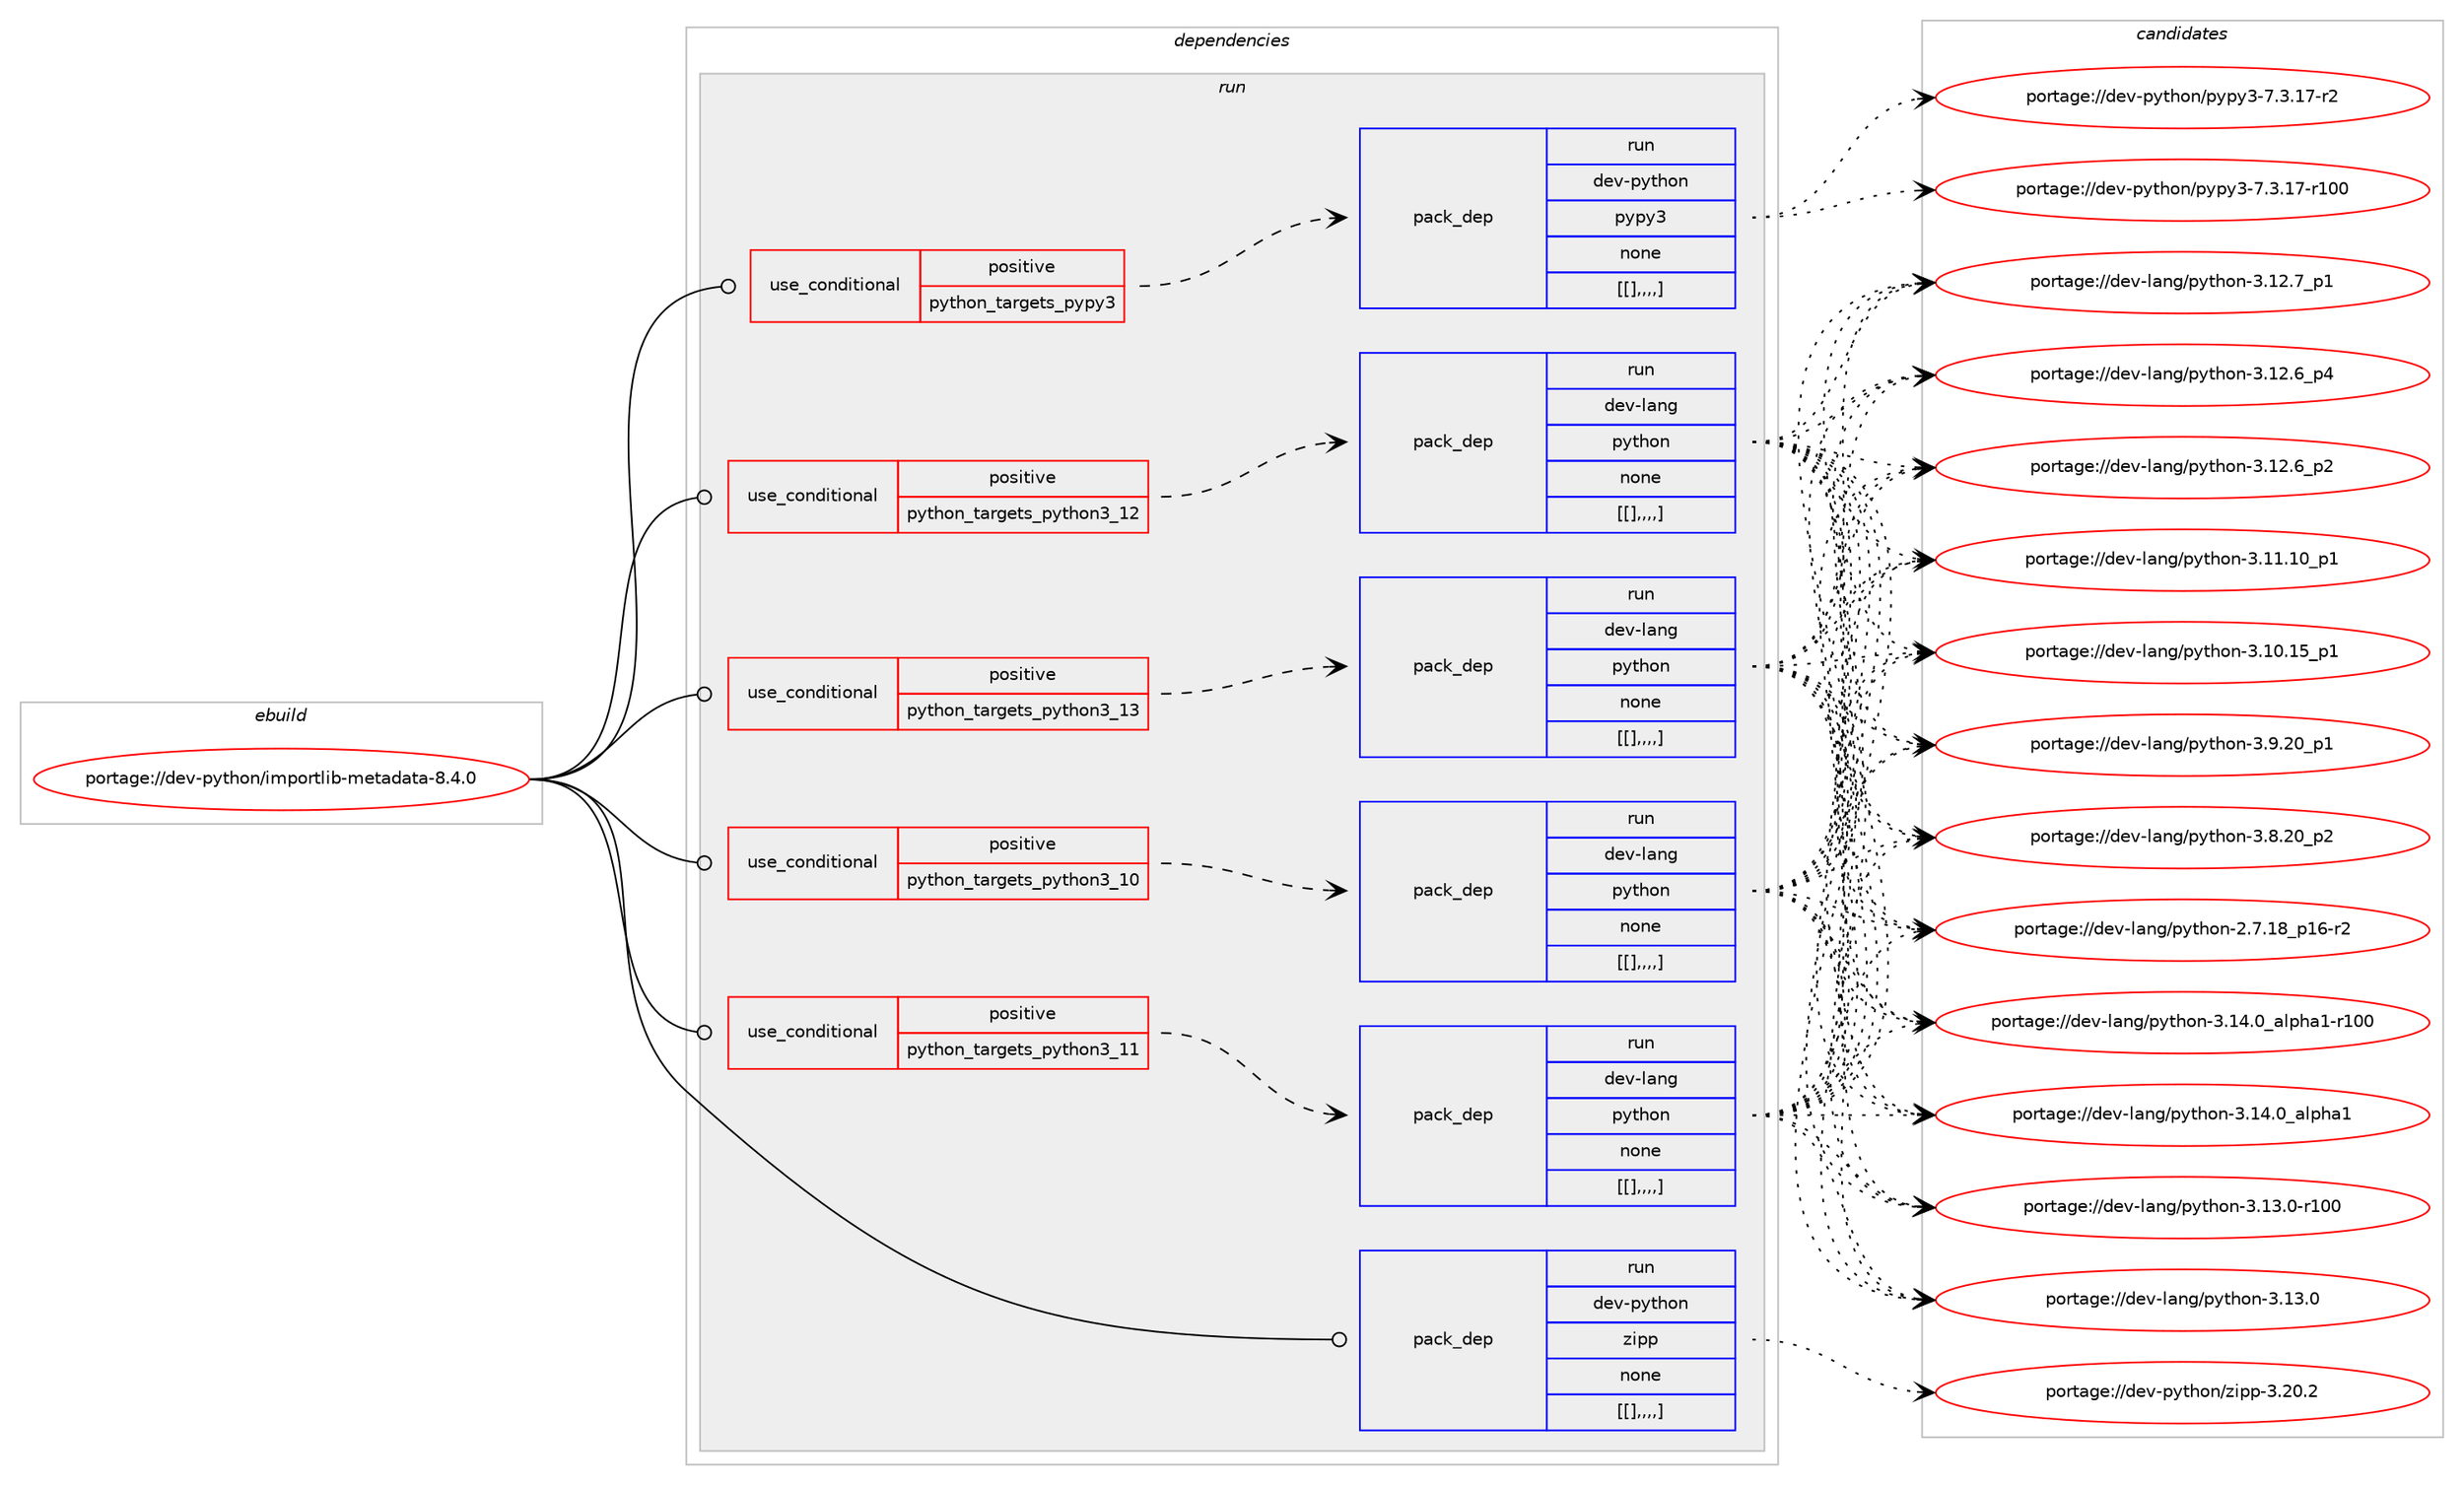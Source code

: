 digraph prolog {

# *************
# Graph options
# *************

newrank=true;
concentrate=true;
compound=true;
graph [rankdir=LR,fontname=Helvetica,fontsize=10,ranksep=1.5];#, ranksep=2.5, nodesep=0.2];
edge  [arrowhead=vee];
node  [fontname=Helvetica,fontsize=10];

# **********
# The ebuild
# **********

subgraph cluster_leftcol {
color=gray;
label=<<i>ebuild</i>>;
id [label="portage://dev-python/importlib-metadata-8.4.0", color=red, width=4, href="../dev-python/importlib-metadata-8.4.0.svg"];
}

# ****************
# The dependencies
# ****************

subgraph cluster_midcol {
color=gray;
label=<<i>dependencies</i>>;
subgraph cluster_compile {
fillcolor="#eeeeee";
style=filled;
label=<<i>compile</i>>;
}
subgraph cluster_compileandrun {
fillcolor="#eeeeee";
style=filled;
label=<<i>compile and run</i>>;
}
subgraph cluster_run {
fillcolor="#eeeeee";
style=filled;
label=<<i>run</i>>;
subgraph cond35798 {
dependency153866 [label=<<TABLE BORDER="0" CELLBORDER="1" CELLSPACING="0" CELLPADDING="4"><TR><TD ROWSPAN="3" CELLPADDING="10">use_conditional</TD></TR><TR><TD>positive</TD></TR><TR><TD>python_targets_pypy3</TD></TR></TABLE>>, shape=none, color=red];
subgraph pack116764 {
dependency153887 [label=<<TABLE BORDER="0" CELLBORDER="1" CELLSPACING="0" CELLPADDING="4" WIDTH="220"><TR><TD ROWSPAN="6" CELLPADDING="30">pack_dep</TD></TR><TR><TD WIDTH="110">run</TD></TR><TR><TD>dev-python</TD></TR><TR><TD>pypy3</TD></TR><TR><TD>none</TD></TR><TR><TD>[[],,,,]</TD></TR></TABLE>>, shape=none, color=blue];
}
dependency153866:e -> dependency153887:w [weight=20,style="dashed",arrowhead="vee"];
}
id:e -> dependency153866:w [weight=20,style="solid",arrowhead="odot"];
subgraph cond35806 {
dependency153920 [label=<<TABLE BORDER="0" CELLBORDER="1" CELLSPACING="0" CELLPADDING="4"><TR><TD ROWSPAN="3" CELLPADDING="10">use_conditional</TD></TR><TR><TD>positive</TD></TR><TR><TD>python_targets_python3_10</TD></TR></TABLE>>, shape=none, color=red];
subgraph pack116798 {
dependency153941 [label=<<TABLE BORDER="0" CELLBORDER="1" CELLSPACING="0" CELLPADDING="4" WIDTH="220"><TR><TD ROWSPAN="6" CELLPADDING="30">pack_dep</TD></TR><TR><TD WIDTH="110">run</TD></TR><TR><TD>dev-lang</TD></TR><TR><TD>python</TD></TR><TR><TD>none</TD></TR><TR><TD>[[],,,,]</TD></TR></TABLE>>, shape=none, color=blue];
}
dependency153920:e -> dependency153941:w [weight=20,style="dashed",arrowhead="vee"];
}
id:e -> dependency153920:w [weight=20,style="solid",arrowhead="odot"];
subgraph cond35861 {
dependency154055 [label=<<TABLE BORDER="0" CELLBORDER="1" CELLSPACING="0" CELLPADDING="4"><TR><TD ROWSPAN="3" CELLPADDING="10">use_conditional</TD></TR><TR><TD>positive</TD></TR><TR><TD>python_targets_python3_11</TD></TR></TABLE>>, shape=none, color=red];
subgraph pack116865 {
dependency154062 [label=<<TABLE BORDER="0" CELLBORDER="1" CELLSPACING="0" CELLPADDING="4" WIDTH="220"><TR><TD ROWSPAN="6" CELLPADDING="30">pack_dep</TD></TR><TR><TD WIDTH="110">run</TD></TR><TR><TD>dev-lang</TD></TR><TR><TD>python</TD></TR><TR><TD>none</TD></TR><TR><TD>[[],,,,]</TD></TR></TABLE>>, shape=none, color=blue];
}
dependency154055:e -> dependency154062:w [weight=20,style="dashed",arrowhead="vee"];
}
id:e -> dependency154055:w [weight=20,style="solid",arrowhead="odot"];
subgraph cond35880 {
dependency154069 [label=<<TABLE BORDER="0" CELLBORDER="1" CELLSPACING="0" CELLPADDING="4"><TR><TD ROWSPAN="3" CELLPADDING="10">use_conditional</TD></TR><TR><TD>positive</TD></TR><TR><TD>python_targets_python3_12</TD></TR></TABLE>>, shape=none, color=red];
subgraph pack116871 {
dependency154073 [label=<<TABLE BORDER="0" CELLBORDER="1" CELLSPACING="0" CELLPADDING="4" WIDTH="220"><TR><TD ROWSPAN="6" CELLPADDING="30">pack_dep</TD></TR><TR><TD WIDTH="110">run</TD></TR><TR><TD>dev-lang</TD></TR><TR><TD>python</TD></TR><TR><TD>none</TD></TR><TR><TD>[[],,,,]</TD></TR></TABLE>>, shape=none, color=blue];
}
dependency154069:e -> dependency154073:w [weight=20,style="dashed",arrowhead="vee"];
}
id:e -> dependency154069:w [weight=20,style="solid",arrowhead="odot"];
subgraph cond35898 {
dependency154125 [label=<<TABLE BORDER="0" CELLBORDER="1" CELLSPACING="0" CELLPADDING="4"><TR><TD ROWSPAN="3" CELLPADDING="10">use_conditional</TD></TR><TR><TD>positive</TD></TR><TR><TD>python_targets_python3_13</TD></TR></TABLE>>, shape=none, color=red];
subgraph pack116904 {
dependency154128 [label=<<TABLE BORDER="0" CELLBORDER="1" CELLSPACING="0" CELLPADDING="4" WIDTH="220"><TR><TD ROWSPAN="6" CELLPADDING="30">pack_dep</TD></TR><TR><TD WIDTH="110">run</TD></TR><TR><TD>dev-lang</TD></TR><TR><TD>python</TD></TR><TR><TD>none</TD></TR><TR><TD>[[],,,,]</TD></TR></TABLE>>, shape=none, color=blue];
}
dependency154125:e -> dependency154128:w [weight=20,style="dashed",arrowhead="vee"];
}
id:e -> dependency154125:w [weight=20,style="solid",arrowhead="odot"];
subgraph pack116952 {
dependency154211 [label=<<TABLE BORDER="0" CELLBORDER="1" CELLSPACING="0" CELLPADDING="4" WIDTH="220"><TR><TD ROWSPAN="6" CELLPADDING="30">pack_dep</TD></TR><TR><TD WIDTH="110">run</TD></TR><TR><TD>dev-python</TD></TR><TR><TD>zipp</TD></TR><TR><TD>none</TD></TR><TR><TD>[[],,,,]</TD></TR></TABLE>>, shape=none, color=blue];
}
id:e -> dependency154211:w [weight=20,style="solid",arrowhead="odot"];
}
}

# **************
# The candidates
# **************

subgraph cluster_choices {
rank=same;
color=gray;
label=<<i>candidates</i>>;

subgraph choice116707 {
color=black;
nodesep=1;
choice100101118451121211161041111104711212111212151455546514649554511450 [label="portage://dev-python/pypy3-7.3.17-r2", color=red, width=4,href="../dev-python/pypy3-7.3.17-r2.svg"];
choice1001011184511212111610411111047112121112121514555465146495545114494848 [label="portage://dev-python/pypy3-7.3.17-r100", color=red, width=4,href="../dev-python/pypy3-7.3.17-r100.svg"];
dependency153887:e -> choice100101118451121211161041111104711212111212151455546514649554511450:w [style=dotted,weight="100"];
dependency153887:e -> choice1001011184511212111610411111047112121112121514555465146495545114494848:w [style=dotted,weight="100"];
}
subgraph choice116719 {
color=black;
nodesep=1;
choice100101118451089711010347112121116104111110455146495246489597108112104974945114494848 [label="portage://dev-lang/python-3.14.0_alpha1-r100", color=red, width=4,href="../dev-lang/python-3.14.0_alpha1-r100.svg"];
choice1001011184510897110103471121211161041111104551464952464895971081121049749 [label="portage://dev-lang/python-3.14.0_alpha1", color=red, width=4,href="../dev-lang/python-3.14.0_alpha1.svg"];
choice1001011184510897110103471121211161041111104551464951464845114494848 [label="portage://dev-lang/python-3.13.0-r100", color=red, width=4,href="../dev-lang/python-3.13.0-r100.svg"];
choice10010111845108971101034711212111610411111045514649514648 [label="portage://dev-lang/python-3.13.0", color=red, width=4,href="../dev-lang/python-3.13.0.svg"];
choice100101118451089711010347112121116104111110455146495046559511249 [label="portage://dev-lang/python-3.12.7_p1", color=red, width=4,href="../dev-lang/python-3.12.7_p1.svg"];
choice100101118451089711010347112121116104111110455146495046549511252 [label="portage://dev-lang/python-3.12.6_p4", color=red, width=4,href="../dev-lang/python-3.12.6_p4.svg"];
choice100101118451089711010347112121116104111110455146495046549511250 [label="portage://dev-lang/python-3.12.6_p2", color=red, width=4,href="../dev-lang/python-3.12.6_p2.svg"];
choice10010111845108971101034711212111610411111045514649494649489511249 [label="portage://dev-lang/python-3.11.10_p1", color=red, width=4,href="../dev-lang/python-3.11.10_p1.svg"];
choice10010111845108971101034711212111610411111045514649484649539511249 [label="portage://dev-lang/python-3.10.15_p1", color=red, width=4,href="../dev-lang/python-3.10.15_p1.svg"];
choice100101118451089711010347112121116104111110455146574650489511249 [label="portage://dev-lang/python-3.9.20_p1", color=red, width=4,href="../dev-lang/python-3.9.20_p1.svg"];
choice100101118451089711010347112121116104111110455146564650489511250 [label="portage://dev-lang/python-3.8.20_p2", color=red, width=4,href="../dev-lang/python-3.8.20_p2.svg"];
choice100101118451089711010347112121116104111110455046554649569511249544511450 [label="portage://dev-lang/python-2.7.18_p16-r2", color=red, width=4,href="../dev-lang/python-2.7.18_p16-r2.svg"];
dependency153941:e -> choice100101118451089711010347112121116104111110455146495246489597108112104974945114494848:w [style=dotted,weight="100"];
dependency153941:e -> choice1001011184510897110103471121211161041111104551464952464895971081121049749:w [style=dotted,weight="100"];
dependency153941:e -> choice1001011184510897110103471121211161041111104551464951464845114494848:w [style=dotted,weight="100"];
dependency153941:e -> choice10010111845108971101034711212111610411111045514649514648:w [style=dotted,weight="100"];
dependency153941:e -> choice100101118451089711010347112121116104111110455146495046559511249:w [style=dotted,weight="100"];
dependency153941:e -> choice100101118451089711010347112121116104111110455146495046549511252:w [style=dotted,weight="100"];
dependency153941:e -> choice100101118451089711010347112121116104111110455146495046549511250:w [style=dotted,weight="100"];
dependency153941:e -> choice10010111845108971101034711212111610411111045514649494649489511249:w [style=dotted,weight="100"];
dependency153941:e -> choice10010111845108971101034711212111610411111045514649484649539511249:w [style=dotted,weight="100"];
dependency153941:e -> choice100101118451089711010347112121116104111110455146574650489511249:w [style=dotted,weight="100"];
dependency153941:e -> choice100101118451089711010347112121116104111110455146564650489511250:w [style=dotted,weight="100"];
dependency153941:e -> choice100101118451089711010347112121116104111110455046554649569511249544511450:w [style=dotted,weight="100"];
}
subgraph choice116728 {
color=black;
nodesep=1;
choice100101118451089711010347112121116104111110455146495246489597108112104974945114494848 [label="portage://dev-lang/python-3.14.0_alpha1-r100", color=red, width=4,href="../dev-lang/python-3.14.0_alpha1-r100.svg"];
choice1001011184510897110103471121211161041111104551464952464895971081121049749 [label="portage://dev-lang/python-3.14.0_alpha1", color=red, width=4,href="../dev-lang/python-3.14.0_alpha1.svg"];
choice1001011184510897110103471121211161041111104551464951464845114494848 [label="portage://dev-lang/python-3.13.0-r100", color=red, width=4,href="../dev-lang/python-3.13.0-r100.svg"];
choice10010111845108971101034711212111610411111045514649514648 [label="portage://dev-lang/python-3.13.0", color=red, width=4,href="../dev-lang/python-3.13.0.svg"];
choice100101118451089711010347112121116104111110455146495046559511249 [label="portage://dev-lang/python-3.12.7_p1", color=red, width=4,href="../dev-lang/python-3.12.7_p1.svg"];
choice100101118451089711010347112121116104111110455146495046549511252 [label="portage://dev-lang/python-3.12.6_p4", color=red, width=4,href="../dev-lang/python-3.12.6_p4.svg"];
choice100101118451089711010347112121116104111110455146495046549511250 [label="portage://dev-lang/python-3.12.6_p2", color=red, width=4,href="../dev-lang/python-3.12.6_p2.svg"];
choice10010111845108971101034711212111610411111045514649494649489511249 [label="portage://dev-lang/python-3.11.10_p1", color=red, width=4,href="../dev-lang/python-3.11.10_p1.svg"];
choice10010111845108971101034711212111610411111045514649484649539511249 [label="portage://dev-lang/python-3.10.15_p1", color=red, width=4,href="../dev-lang/python-3.10.15_p1.svg"];
choice100101118451089711010347112121116104111110455146574650489511249 [label="portage://dev-lang/python-3.9.20_p1", color=red, width=4,href="../dev-lang/python-3.9.20_p1.svg"];
choice100101118451089711010347112121116104111110455146564650489511250 [label="portage://dev-lang/python-3.8.20_p2", color=red, width=4,href="../dev-lang/python-3.8.20_p2.svg"];
choice100101118451089711010347112121116104111110455046554649569511249544511450 [label="portage://dev-lang/python-2.7.18_p16-r2", color=red, width=4,href="../dev-lang/python-2.7.18_p16-r2.svg"];
dependency154062:e -> choice100101118451089711010347112121116104111110455146495246489597108112104974945114494848:w [style=dotted,weight="100"];
dependency154062:e -> choice1001011184510897110103471121211161041111104551464952464895971081121049749:w [style=dotted,weight="100"];
dependency154062:e -> choice1001011184510897110103471121211161041111104551464951464845114494848:w [style=dotted,weight="100"];
dependency154062:e -> choice10010111845108971101034711212111610411111045514649514648:w [style=dotted,weight="100"];
dependency154062:e -> choice100101118451089711010347112121116104111110455146495046559511249:w [style=dotted,weight="100"];
dependency154062:e -> choice100101118451089711010347112121116104111110455146495046549511252:w [style=dotted,weight="100"];
dependency154062:e -> choice100101118451089711010347112121116104111110455146495046549511250:w [style=dotted,weight="100"];
dependency154062:e -> choice10010111845108971101034711212111610411111045514649494649489511249:w [style=dotted,weight="100"];
dependency154062:e -> choice10010111845108971101034711212111610411111045514649484649539511249:w [style=dotted,weight="100"];
dependency154062:e -> choice100101118451089711010347112121116104111110455146574650489511249:w [style=dotted,weight="100"];
dependency154062:e -> choice100101118451089711010347112121116104111110455146564650489511250:w [style=dotted,weight="100"];
dependency154062:e -> choice100101118451089711010347112121116104111110455046554649569511249544511450:w [style=dotted,weight="100"];
}
subgraph choice116740 {
color=black;
nodesep=1;
choice100101118451089711010347112121116104111110455146495246489597108112104974945114494848 [label="portage://dev-lang/python-3.14.0_alpha1-r100", color=red, width=4,href="../dev-lang/python-3.14.0_alpha1-r100.svg"];
choice1001011184510897110103471121211161041111104551464952464895971081121049749 [label="portage://dev-lang/python-3.14.0_alpha1", color=red, width=4,href="../dev-lang/python-3.14.0_alpha1.svg"];
choice1001011184510897110103471121211161041111104551464951464845114494848 [label="portage://dev-lang/python-3.13.0-r100", color=red, width=4,href="../dev-lang/python-3.13.0-r100.svg"];
choice10010111845108971101034711212111610411111045514649514648 [label="portage://dev-lang/python-3.13.0", color=red, width=4,href="../dev-lang/python-3.13.0.svg"];
choice100101118451089711010347112121116104111110455146495046559511249 [label="portage://dev-lang/python-3.12.7_p1", color=red, width=4,href="../dev-lang/python-3.12.7_p1.svg"];
choice100101118451089711010347112121116104111110455146495046549511252 [label="portage://dev-lang/python-3.12.6_p4", color=red, width=4,href="../dev-lang/python-3.12.6_p4.svg"];
choice100101118451089711010347112121116104111110455146495046549511250 [label="portage://dev-lang/python-3.12.6_p2", color=red, width=4,href="../dev-lang/python-3.12.6_p2.svg"];
choice10010111845108971101034711212111610411111045514649494649489511249 [label="portage://dev-lang/python-3.11.10_p1", color=red, width=4,href="../dev-lang/python-3.11.10_p1.svg"];
choice10010111845108971101034711212111610411111045514649484649539511249 [label="portage://dev-lang/python-3.10.15_p1", color=red, width=4,href="../dev-lang/python-3.10.15_p1.svg"];
choice100101118451089711010347112121116104111110455146574650489511249 [label="portage://dev-lang/python-3.9.20_p1", color=red, width=4,href="../dev-lang/python-3.9.20_p1.svg"];
choice100101118451089711010347112121116104111110455146564650489511250 [label="portage://dev-lang/python-3.8.20_p2", color=red, width=4,href="../dev-lang/python-3.8.20_p2.svg"];
choice100101118451089711010347112121116104111110455046554649569511249544511450 [label="portage://dev-lang/python-2.7.18_p16-r2", color=red, width=4,href="../dev-lang/python-2.7.18_p16-r2.svg"];
dependency154073:e -> choice100101118451089711010347112121116104111110455146495246489597108112104974945114494848:w [style=dotted,weight="100"];
dependency154073:e -> choice1001011184510897110103471121211161041111104551464952464895971081121049749:w [style=dotted,weight="100"];
dependency154073:e -> choice1001011184510897110103471121211161041111104551464951464845114494848:w [style=dotted,weight="100"];
dependency154073:e -> choice10010111845108971101034711212111610411111045514649514648:w [style=dotted,weight="100"];
dependency154073:e -> choice100101118451089711010347112121116104111110455146495046559511249:w [style=dotted,weight="100"];
dependency154073:e -> choice100101118451089711010347112121116104111110455146495046549511252:w [style=dotted,weight="100"];
dependency154073:e -> choice100101118451089711010347112121116104111110455146495046549511250:w [style=dotted,weight="100"];
dependency154073:e -> choice10010111845108971101034711212111610411111045514649494649489511249:w [style=dotted,weight="100"];
dependency154073:e -> choice10010111845108971101034711212111610411111045514649484649539511249:w [style=dotted,weight="100"];
dependency154073:e -> choice100101118451089711010347112121116104111110455146574650489511249:w [style=dotted,weight="100"];
dependency154073:e -> choice100101118451089711010347112121116104111110455146564650489511250:w [style=dotted,weight="100"];
dependency154073:e -> choice100101118451089711010347112121116104111110455046554649569511249544511450:w [style=dotted,weight="100"];
}
subgraph choice116752 {
color=black;
nodesep=1;
choice100101118451089711010347112121116104111110455146495246489597108112104974945114494848 [label="portage://dev-lang/python-3.14.0_alpha1-r100", color=red, width=4,href="../dev-lang/python-3.14.0_alpha1-r100.svg"];
choice1001011184510897110103471121211161041111104551464952464895971081121049749 [label="portage://dev-lang/python-3.14.0_alpha1", color=red, width=4,href="../dev-lang/python-3.14.0_alpha1.svg"];
choice1001011184510897110103471121211161041111104551464951464845114494848 [label="portage://dev-lang/python-3.13.0-r100", color=red, width=4,href="../dev-lang/python-3.13.0-r100.svg"];
choice10010111845108971101034711212111610411111045514649514648 [label="portage://dev-lang/python-3.13.0", color=red, width=4,href="../dev-lang/python-3.13.0.svg"];
choice100101118451089711010347112121116104111110455146495046559511249 [label="portage://dev-lang/python-3.12.7_p1", color=red, width=4,href="../dev-lang/python-3.12.7_p1.svg"];
choice100101118451089711010347112121116104111110455146495046549511252 [label="portage://dev-lang/python-3.12.6_p4", color=red, width=4,href="../dev-lang/python-3.12.6_p4.svg"];
choice100101118451089711010347112121116104111110455146495046549511250 [label="portage://dev-lang/python-3.12.6_p2", color=red, width=4,href="../dev-lang/python-3.12.6_p2.svg"];
choice10010111845108971101034711212111610411111045514649494649489511249 [label="portage://dev-lang/python-3.11.10_p1", color=red, width=4,href="../dev-lang/python-3.11.10_p1.svg"];
choice10010111845108971101034711212111610411111045514649484649539511249 [label="portage://dev-lang/python-3.10.15_p1", color=red, width=4,href="../dev-lang/python-3.10.15_p1.svg"];
choice100101118451089711010347112121116104111110455146574650489511249 [label="portage://dev-lang/python-3.9.20_p1", color=red, width=4,href="../dev-lang/python-3.9.20_p1.svg"];
choice100101118451089711010347112121116104111110455146564650489511250 [label="portage://dev-lang/python-3.8.20_p2", color=red, width=4,href="../dev-lang/python-3.8.20_p2.svg"];
choice100101118451089711010347112121116104111110455046554649569511249544511450 [label="portage://dev-lang/python-2.7.18_p16-r2", color=red, width=4,href="../dev-lang/python-2.7.18_p16-r2.svg"];
dependency154128:e -> choice100101118451089711010347112121116104111110455146495246489597108112104974945114494848:w [style=dotted,weight="100"];
dependency154128:e -> choice1001011184510897110103471121211161041111104551464952464895971081121049749:w [style=dotted,weight="100"];
dependency154128:e -> choice1001011184510897110103471121211161041111104551464951464845114494848:w [style=dotted,weight="100"];
dependency154128:e -> choice10010111845108971101034711212111610411111045514649514648:w [style=dotted,weight="100"];
dependency154128:e -> choice100101118451089711010347112121116104111110455146495046559511249:w [style=dotted,weight="100"];
dependency154128:e -> choice100101118451089711010347112121116104111110455146495046549511252:w [style=dotted,weight="100"];
dependency154128:e -> choice100101118451089711010347112121116104111110455146495046549511250:w [style=dotted,weight="100"];
dependency154128:e -> choice10010111845108971101034711212111610411111045514649494649489511249:w [style=dotted,weight="100"];
dependency154128:e -> choice10010111845108971101034711212111610411111045514649484649539511249:w [style=dotted,weight="100"];
dependency154128:e -> choice100101118451089711010347112121116104111110455146574650489511249:w [style=dotted,weight="100"];
dependency154128:e -> choice100101118451089711010347112121116104111110455146564650489511250:w [style=dotted,weight="100"];
dependency154128:e -> choice100101118451089711010347112121116104111110455046554649569511249544511450:w [style=dotted,weight="100"];
}
subgraph choice116774 {
color=black;
nodesep=1;
choice100101118451121211161041111104712210511211245514650484650 [label="portage://dev-python/zipp-3.20.2", color=red, width=4,href="../dev-python/zipp-3.20.2.svg"];
dependency154211:e -> choice100101118451121211161041111104712210511211245514650484650:w [style=dotted,weight="100"];
}
}

}
